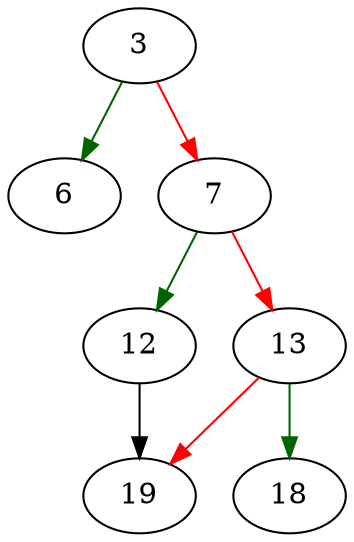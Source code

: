 strict digraph "xnrealloc" {
	// Node definitions.
	3 [entry=true];
	6;
	7;
	12;
	13;
	19;
	18;

	// Edge definitions.
	3 -> 6 [
		color=darkgreen
		cond=true
	];
	3 -> 7 [
		color=red
		cond=false
	];
	7 -> 12 [
		color=darkgreen
		cond=true
	];
	7 -> 13 [
		color=red
		cond=false
	];
	12 -> 19;
	13 -> 19 [
		color=red
		cond=false
	];
	13 -> 18 [
		color=darkgreen
		cond=true
	];
}